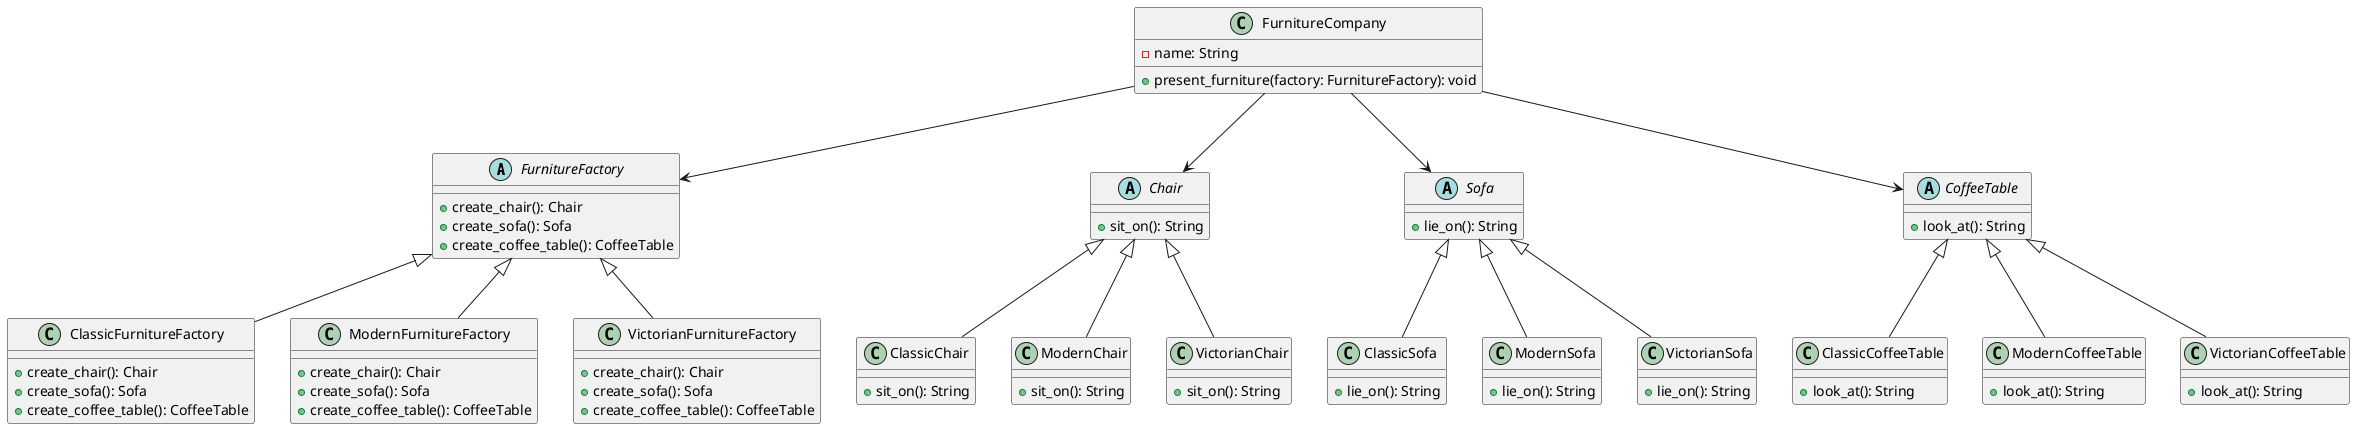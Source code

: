 @startuml class_diagram
abstract class FurnitureFactory {
    +create_chair(): Chair
    +create_sofa(): Sofa
    +create_coffee_table(): CoffeeTable
}

class ClassicFurnitureFactory {
    +create_chair(): Chair
    +create_sofa(): Sofa
    +create_coffee_table(): CoffeeTable
}

class ModernFurnitureFactory {
    +create_chair(): Chair
    +create_sofa(): Sofa
    +create_coffee_table(): CoffeeTable
}

class VictorianFurnitureFactory {
    +create_chair(): Chair
    +create_sofa(): Sofa
    +create_coffee_table(): CoffeeTable
}

abstract class Chair {
    +sit_on(): String
}

abstract class Sofa {
    +lie_on(): String
}

abstract class CoffeeTable {
    +look_at(): String
}

class ClassicChair {
    +sit_on(): String
}

class ClassicSofa {
    +lie_on(): String
}

class ClassicCoffeeTable {
    +look_at(): String
}

class ModernChair {
    +sit_on(): String
}

class ModernSofa {
    +lie_on(): String
}

class ModernCoffeeTable {
    +look_at(): String
}

class VictorianChair {
    +sit_on(): String
}

class VictorianSofa {
    +lie_on(): String
}

class VictorianCoffeeTable {
    +look_at(): String
}

class FurnitureCompany {
    -name: String
    +present_furniture(factory: FurnitureFactory): void
}

FurnitureFactory <|-- ClassicFurnitureFactory
FurnitureFactory <|-- ModernFurnitureFactory
FurnitureFactory <|-- VictorianFurnitureFactory

Chair <|-- ClassicChair
Chair <|-- ModernChair
Chair <|-- VictorianChair

Sofa <|-- ClassicSofa
Sofa <|-- ModernSofa
Sofa <|-- VictorianSofa

CoffeeTable <|-- ClassicCoffeeTable
CoffeeTable <|-- ModernCoffeeTable
CoffeeTable <|-- VictorianCoffeeTable

FurnitureCompany --> FurnitureFactory
FurnitureCompany --> Chair
FurnitureCompany --> Sofa
FurnitureCompany --> CoffeeTable

@enduml
